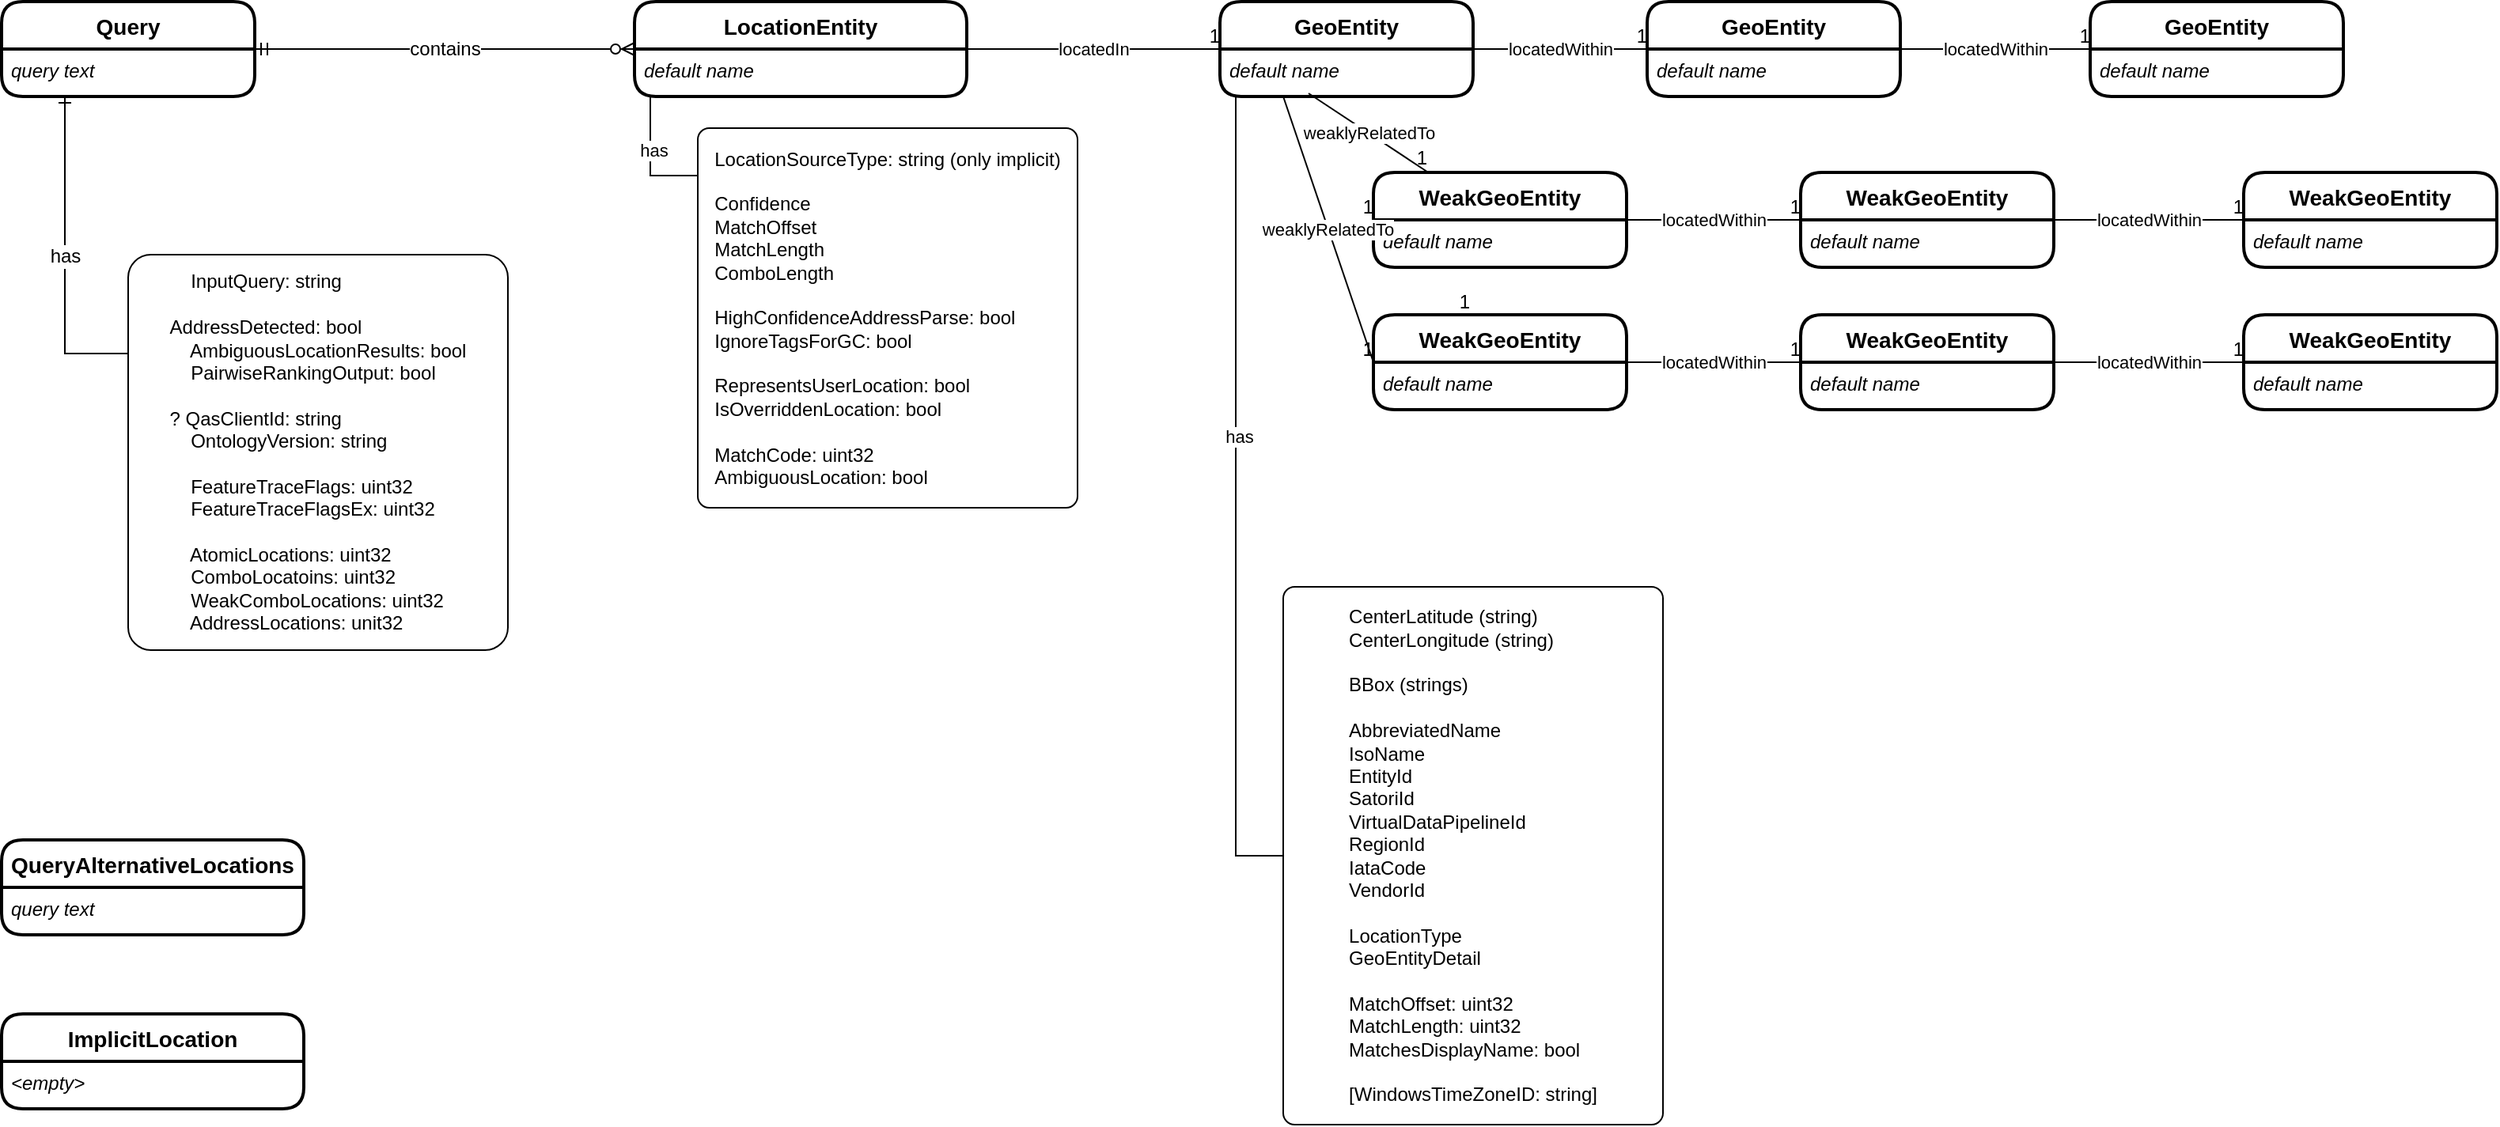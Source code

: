 <mxfile version="16.5.5" type="github">
  <diagram id="R2lEEEUBdFMjLlhIrx00" name="Page-1">
    <mxGraphModel dx="1422" dy="794" grid="1" gridSize="10" guides="1" tooltips="1" connect="1" arrows="1" fold="1" page="1" pageScale="1" pageWidth="850" pageHeight="1100" math="0" shadow="0" extFonts="Permanent Marker^https://fonts.googleapis.com/css?family=Permanent+Marker">
      <root>
        <mxCell id="0" />
        <mxCell id="1" parent="0" />
        <mxCell id="Tg9toBIDy_47bG0WhnQ1-31" value="Query" style="swimlane;childLayout=stackLayout;horizontal=1;startSize=30;horizontalStack=0;rounded=1;fontSize=14;fontStyle=1;strokeWidth=2;resizeParent=0;resizeLast=1;shadow=0;dashed=0;align=center;" vertex="1" parent="1">
          <mxGeometry x="40" y="40" width="160" height="60" as="geometry" />
        </mxCell>
        <mxCell id="Tg9toBIDy_47bG0WhnQ1-32" value="query text" style="align=left;strokeColor=none;fillColor=none;spacingLeft=4;fontSize=12;verticalAlign=top;resizable=0;rotatable=0;part=1;fontStyle=2" vertex="1" parent="Tg9toBIDy_47bG0WhnQ1-31">
          <mxGeometry y="30" width="160" height="30" as="geometry" />
        </mxCell>
        <mxCell id="Tg9toBIDy_47bG0WhnQ1-35" value="QueryAlternativeLocations" style="swimlane;childLayout=stackLayout;horizontal=1;startSize=30;horizontalStack=0;rounded=1;fontSize=14;fontStyle=1;strokeWidth=2;resizeParent=0;resizeLast=1;shadow=0;dashed=0;align=center;" vertex="1" parent="1">
          <mxGeometry x="40" y="570" width="191" height="60" as="geometry" />
        </mxCell>
        <mxCell id="Tg9toBIDy_47bG0WhnQ1-36" value="query text" style="align=left;strokeColor=none;fillColor=none;spacingLeft=4;fontSize=12;verticalAlign=top;resizable=0;rotatable=0;part=1;fontStyle=2" vertex="1" parent="Tg9toBIDy_47bG0WhnQ1-35">
          <mxGeometry y="30" width="191" height="30" as="geometry" />
        </mxCell>
        <mxCell id="Tg9toBIDy_47bG0WhnQ1-38" value="&lt;div style=&quot;text-align: left&quot;&gt;&lt;span&gt;&amp;nbsp; &amp;nbsp; InputQuery: string&lt;/span&gt;&lt;/div&gt;&lt;div style=&quot;text-align: left&quot;&gt;&lt;span&gt;&lt;br&gt;&lt;/span&gt;&lt;/div&gt;&lt;div style=&quot;text-align: left&quot;&gt;&lt;span&gt;AddressDetected: bool&lt;/span&gt;&lt;/div&gt;&lt;div style=&quot;text-align: left&quot;&gt;&lt;span&gt;&amp;nbsp; &amp;nbsp; AmbiguousLocationResults: bool&lt;/span&gt;&lt;/div&gt;&lt;div style=&quot;text-align: left&quot;&gt;&lt;span&gt;&amp;nbsp; &amp;nbsp; PairwiseRankingOutput: bool&lt;/span&gt;&lt;/div&gt;&lt;div style=&quot;text-align: left&quot;&gt;&lt;span&gt;&lt;br&gt;&lt;/span&gt;&lt;/div&gt;&lt;div style=&quot;text-align: left&quot;&gt;&lt;span&gt;? QasClientId: string&lt;/span&gt;&lt;/div&gt;&lt;div style=&quot;text-align: left&quot;&gt;&lt;span&gt;&amp;nbsp; &amp;nbsp; OntologyVersion: string&lt;br&gt;&lt;/span&gt;&lt;/div&gt;&lt;div style=&quot;text-align: left&quot;&gt;&lt;span&gt;&lt;br&gt;&lt;/span&gt;&lt;/div&gt;&lt;div style=&quot;text-align: left&quot;&gt;&lt;span&gt;&amp;nbsp; &amp;nbsp; FeatureTraceFlags: uint32&lt;/span&gt;&lt;/div&gt;&lt;div style=&quot;text-align: left&quot;&gt;&lt;span&gt;&amp;nbsp; &amp;nbsp; FeatureTraceFlagsEx: uint32&lt;/span&gt;&lt;/div&gt;&lt;div style=&quot;text-align: left&quot;&gt;&lt;span&gt;&lt;br&gt;&lt;/span&gt;&lt;/div&gt;&lt;div style=&quot;text-align: left&quot;&gt;&lt;span&gt;&amp;nbsp; &amp;nbsp; AtomicLocations: uint32&lt;/span&gt;&lt;/div&gt;&lt;div style=&quot;text-align: left&quot;&gt;&lt;span&gt;&amp;nbsp; &amp;nbsp; ComboLocatoins: uint32&lt;/span&gt;&lt;/div&gt;&lt;div style=&quot;text-align: left&quot;&gt;&lt;span&gt;&amp;nbsp; &amp;nbsp; WeakComboLocations: uint32&lt;/span&gt;&lt;/div&gt;&lt;div style=&quot;text-align: left&quot;&gt;&lt;span&gt;&amp;nbsp; &amp;nbsp; AddressLocations: unit32&lt;/span&gt;&lt;/div&gt;" style="rounded=1;arcSize=6;whiteSpace=wrap;html=1;align=center;" vertex="1" parent="1">
          <mxGeometry x="120" y="200" width="240" height="250" as="geometry" />
        </mxCell>
        <mxCell id="Tg9toBIDy_47bG0WhnQ1-42" value="has" style="edgeStyle=orthogonalEdgeStyle;fontSize=12;html=1;endArrow=ERone;endFill=1;rounded=0;entryX=0.25;entryY=1;entryDx=0;entryDy=0;exitX=0;exitY=0.25;exitDx=0;exitDy=0;" edge="1" parent="1" source="Tg9toBIDy_47bG0WhnQ1-38" target="Tg9toBIDy_47bG0WhnQ1-32">
          <mxGeometry width="100" height="100" relative="1" as="geometry">
            <mxPoint x="100" y="580" as="sourcePoint" />
            <mxPoint x="70" y="140" as="targetPoint" />
            <Array as="points">
              <mxPoint x="80" y="263" />
            </Array>
          </mxGeometry>
        </mxCell>
        <mxCell id="Tg9toBIDy_47bG0WhnQ1-46" value="contains" style="edgeStyle=entityRelationEdgeStyle;fontSize=12;html=1;endArrow=ERzeroToMany;startArrow=ERmandOne;rounded=0;" edge="1" parent="1" source="Tg9toBIDy_47bG0WhnQ1-31" target="Tg9toBIDy_47bG0WhnQ1-66">
          <mxGeometry width="100" height="100" relative="1" as="geometry">
            <mxPoint x="350" y="470" as="sourcePoint" />
            <mxPoint x="440" y="70" as="targetPoint" />
          </mxGeometry>
        </mxCell>
        <mxCell id="Tg9toBIDy_47bG0WhnQ1-48" value="&lt;div style=&quot;text-align: left&quot;&gt;LocationSourceType: string (only implicit)&lt;/div&gt;&lt;div style=&quot;text-align: left&quot;&gt;&lt;br&gt;&lt;/div&gt;&lt;div style=&quot;text-align: left&quot;&gt;&lt;div&gt;Confidence&lt;/div&gt;&lt;div&gt;MatchOffset&lt;/div&gt;&lt;div&gt;MatchLength&lt;/div&gt;&lt;div&gt;ComboLength&lt;/div&gt;&lt;div&gt;&lt;br&gt;&lt;/div&gt;&lt;div&gt;&lt;div&gt;HighConfidenceAddressParse: bool&lt;br&gt;&lt;/div&gt;&lt;div&gt;IgnoreTagsForGC: bool&lt;/div&gt;&lt;/div&gt;&lt;div&gt;&lt;br&gt;&lt;/div&gt;&lt;div&gt;&lt;div&gt;RepresentsUserLocation: bool&lt;/div&gt;&lt;div&gt;IsOverriddenLocation: bool&lt;/div&gt;&lt;/div&gt;&lt;div&gt;&lt;br&gt;&lt;/div&gt;&lt;div&gt;MatchCode: uint32&lt;/div&gt;&lt;div&gt;AmbiguousLocation: bool&lt;/div&gt;&lt;/div&gt;" style="rounded=1;arcSize=3;whiteSpace=wrap;html=1;align=center;" vertex="1" parent="1">
          <mxGeometry x="480" y="120" width="240" height="240" as="geometry" />
        </mxCell>
        <mxCell id="Tg9toBIDy_47bG0WhnQ1-53" value="locatedIn" style="endArrow=none;html=1;rounded=0;" edge="1" parent="1" source="Tg9toBIDy_47bG0WhnQ1-66" target="Tg9toBIDy_47bG0WhnQ1-62">
          <mxGeometry relative="1" as="geometry">
            <mxPoint x="680" y="70" as="sourcePoint" />
            <mxPoint x="850" y="90" as="targetPoint" />
          </mxGeometry>
        </mxCell>
        <mxCell id="Tg9toBIDy_47bG0WhnQ1-54" value="1" style="resizable=0;html=1;align=right;verticalAlign=bottom;" connectable="0" vertex="1" parent="Tg9toBIDy_47bG0WhnQ1-53">
          <mxGeometry x="1" relative="1" as="geometry" />
        </mxCell>
        <mxCell id="Tg9toBIDy_47bG0WhnQ1-56" value="locatedWithin" style="endArrow=none;html=1;rounded=0;" edge="1" parent="1" source="Tg9toBIDy_47bG0WhnQ1-62" target="Tg9toBIDy_47bG0WhnQ1-64">
          <mxGeometry relative="1" as="geometry">
            <mxPoint x="690" y="80" as="sourcePoint" />
            <mxPoint x="820" y="80" as="targetPoint" />
          </mxGeometry>
        </mxCell>
        <mxCell id="Tg9toBIDy_47bG0WhnQ1-57" value="1" style="resizable=0;html=1;align=right;verticalAlign=bottom;" connectable="0" vertex="1" parent="Tg9toBIDy_47bG0WhnQ1-56">
          <mxGeometry x="1" relative="1" as="geometry" />
        </mxCell>
        <mxCell id="Tg9toBIDy_47bG0WhnQ1-58" value="locatedWithin" style="endArrow=none;html=1;rounded=0;" edge="1" parent="1" source="Tg9toBIDy_47bG0WhnQ1-64" target="Tg9toBIDy_47bG0WhnQ1-68">
          <mxGeometry relative="1" as="geometry">
            <mxPoint x="1430" y="69.5" as="sourcePoint" />
            <mxPoint x="1350" y="70" as="targetPoint" />
          </mxGeometry>
        </mxCell>
        <mxCell id="Tg9toBIDy_47bG0WhnQ1-59" value="1" style="resizable=0;html=1;align=right;verticalAlign=bottom;" connectable="0" vertex="1" parent="Tg9toBIDy_47bG0WhnQ1-58">
          <mxGeometry x="1" relative="1" as="geometry" />
        </mxCell>
        <mxCell id="Tg9toBIDy_47bG0WhnQ1-60" value="" style="endArrow=none;html=1;rounded=0;edgeStyle=elbowEdgeStyle;" edge="1" parent="1" source="Tg9toBIDy_47bG0WhnQ1-67" target="Tg9toBIDy_47bG0WhnQ1-48">
          <mxGeometry relative="1" as="geometry">
            <mxPoint x="450" y="85" as="sourcePoint" />
            <mxPoint x="430" y="330" as="targetPoint" />
            <Array as="points">
              <mxPoint x="450" y="150" />
            </Array>
          </mxGeometry>
        </mxCell>
        <mxCell id="Tg9toBIDy_47bG0WhnQ1-61" value="has" style="edgeLabel;html=1;align=center;verticalAlign=middle;resizable=0;points=[];" vertex="1" connectable="0" parent="Tg9toBIDy_47bG0WhnQ1-60">
          <mxGeometry x="-0.158" y="2" relative="1" as="geometry">
            <mxPoint as="offset" />
          </mxGeometry>
        </mxCell>
        <mxCell id="Tg9toBIDy_47bG0WhnQ1-62" value="GeoEntity" style="swimlane;childLayout=stackLayout;horizontal=1;startSize=30;horizontalStack=0;rounded=1;fontSize=14;fontStyle=1;strokeWidth=2;resizeParent=0;resizeLast=1;shadow=0;dashed=0;align=center;" vertex="1" parent="1">
          <mxGeometry x="810" y="40" width="160" height="60" as="geometry" />
        </mxCell>
        <mxCell id="Tg9toBIDy_47bG0WhnQ1-63" value="default name" style="align=left;strokeColor=none;fillColor=none;spacingLeft=4;fontSize=12;verticalAlign=top;resizable=0;rotatable=0;part=1;fontStyle=2" vertex="1" parent="Tg9toBIDy_47bG0WhnQ1-62">
          <mxGeometry y="30" width="160" height="30" as="geometry" />
        </mxCell>
        <mxCell id="Tg9toBIDy_47bG0WhnQ1-64" value="GeoEntity" style="swimlane;childLayout=stackLayout;horizontal=1;startSize=30;horizontalStack=0;rounded=1;fontSize=14;fontStyle=1;strokeWidth=2;resizeParent=0;resizeLast=1;shadow=0;dashed=0;align=center;" vertex="1" parent="1">
          <mxGeometry x="1080" y="40" width="160" height="60" as="geometry" />
        </mxCell>
        <mxCell id="Tg9toBIDy_47bG0WhnQ1-65" value="default name" style="align=left;strokeColor=none;fillColor=none;spacingLeft=4;fontSize=12;verticalAlign=top;resizable=0;rotatable=0;part=1;fontStyle=2" vertex="1" parent="Tg9toBIDy_47bG0WhnQ1-64">
          <mxGeometry y="30" width="160" height="30" as="geometry" />
        </mxCell>
        <mxCell id="Tg9toBIDy_47bG0WhnQ1-66" value="LocationEntity" style="swimlane;childLayout=stackLayout;horizontal=1;startSize=30;horizontalStack=0;rounded=1;fontSize=14;fontStyle=1;strokeWidth=2;resizeParent=0;resizeLast=1;shadow=0;dashed=0;align=center;" vertex="1" parent="1">
          <mxGeometry x="440" y="40" width="210" height="60" as="geometry" />
        </mxCell>
        <mxCell id="Tg9toBIDy_47bG0WhnQ1-67" value="default name" style="align=left;strokeColor=none;fillColor=none;spacingLeft=4;fontSize=12;verticalAlign=top;resizable=0;rotatable=0;part=1;fontStyle=2" vertex="1" parent="Tg9toBIDy_47bG0WhnQ1-66">
          <mxGeometry y="30" width="210" height="30" as="geometry" />
        </mxCell>
        <mxCell id="Tg9toBIDy_47bG0WhnQ1-68" value="GeoEntity" style="swimlane;childLayout=stackLayout;horizontal=1;startSize=30;horizontalStack=0;rounded=1;fontSize=14;fontStyle=1;strokeWidth=2;resizeParent=0;resizeLast=1;shadow=0;dashed=0;align=center;" vertex="1" parent="1">
          <mxGeometry x="1360" y="40" width="160" height="60" as="geometry" />
        </mxCell>
        <mxCell id="Tg9toBIDy_47bG0WhnQ1-69" value="default name" style="align=left;strokeColor=none;fillColor=none;spacingLeft=4;fontSize=12;verticalAlign=top;resizable=0;rotatable=0;part=1;fontStyle=2" vertex="1" parent="Tg9toBIDy_47bG0WhnQ1-68">
          <mxGeometry y="30" width="160" height="30" as="geometry" />
        </mxCell>
        <mxCell id="Tg9toBIDy_47bG0WhnQ1-70" value="1" style="resizable=0;html=1;align=right;verticalAlign=bottom;" connectable="0" vertex="1" parent="1">
          <mxGeometry x="907" y="178" as="geometry" />
        </mxCell>
        <mxCell id="Tg9toBIDy_47bG0WhnQ1-71" value="locatedWithin" style="endArrow=none;html=1;rounded=0;" edge="1" parent="1" source="Tg9toBIDy_47bG0WhnQ1-75" target="Tg9toBIDy_47bG0WhnQ1-77">
          <mxGeometry relative="1" as="geometry">
            <mxPoint x="787" y="188" as="sourcePoint" />
            <mxPoint x="917" y="188" as="targetPoint" />
          </mxGeometry>
        </mxCell>
        <mxCell id="Tg9toBIDy_47bG0WhnQ1-72" value="1" style="resizable=0;html=1;align=right;verticalAlign=bottom;" connectable="0" vertex="1" parent="Tg9toBIDy_47bG0WhnQ1-71">
          <mxGeometry x="1" relative="1" as="geometry" />
        </mxCell>
        <mxCell id="Tg9toBIDy_47bG0WhnQ1-73" value="locatedWithin" style="endArrow=none;html=1;rounded=0;" edge="1" parent="1" source="Tg9toBIDy_47bG0WhnQ1-77" target="Tg9toBIDy_47bG0WhnQ1-79">
          <mxGeometry relative="1" as="geometry">
            <mxPoint x="1527" y="177.5" as="sourcePoint" />
            <mxPoint x="1447" y="178" as="targetPoint" />
          </mxGeometry>
        </mxCell>
        <mxCell id="Tg9toBIDy_47bG0WhnQ1-74" value="1" style="resizable=0;html=1;align=right;verticalAlign=bottom;" connectable="0" vertex="1" parent="Tg9toBIDy_47bG0WhnQ1-73">
          <mxGeometry x="1" relative="1" as="geometry" />
        </mxCell>
        <mxCell id="Tg9toBIDy_47bG0WhnQ1-75" value="WeakGeoEntity" style="swimlane;childLayout=stackLayout;horizontal=1;startSize=30;horizontalStack=0;rounded=1;fontSize=14;fontStyle=1;strokeWidth=2;resizeParent=0;resizeLast=1;shadow=0;dashed=0;align=center;" vertex="1" parent="1">
          <mxGeometry x="907" y="148" width="160" height="60" as="geometry" />
        </mxCell>
        <mxCell id="Tg9toBIDy_47bG0WhnQ1-76" value="default name" style="align=left;strokeColor=none;fillColor=none;spacingLeft=4;fontSize=12;verticalAlign=top;resizable=0;rotatable=0;part=1;fontStyle=2" vertex="1" parent="Tg9toBIDy_47bG0WhnQ1-75">
          <mxGeometry y="30" width="160" height="30" as="geometry" />
        </mxCell>
        <mxCell id="Tg9toBIDy_47bG0WhnQ1-77" value="WeakGeoEntity" style="swimlane;childLayout=stackLayout;horizontal=1;startSize=30;horizontalStack=0;rounded=1;fontSize=14;fontStyle=1;strokeWidth=2;resizeParent=0;resizeLast=1;shadow=0;dashed=0;align=center;" vertex="1" parent="1">
          <mxGeometry x="1177" y="148" width="160" height="60" as="geometry" />
        </mxCell>
        <mxCell id="Tg9toBIDy_47bG0WhnQ1-78" value="default name" style="align=left;strokeColor=none;fillColor=none;spacingLeft=4;fontSize=12;verticalAlign=top;resizable=0;rotatable=0;part=1;fontStyle=2" vertex="1" parent="Tg9toBIDy_47bG0WhnQ1-77">
          <mxGeometry y="30" width="160" height="30" as="geometry" />
        </mxCell>
        <mxCell id="Tg9toBIDy_47bG0WhnQ1-79" value="WeakGeoEntity" style="swimlane;childLayout=stackLayout;horizontal=1;startSize=30;horizontalStack=0;rounded=1;fontSize=14;fontStyle=1;strokeWidth=2;resizeParent=0;resizeLast=1;shadow=0;dashed=0;align=center;" vertex="1" parent="1">
          <mxGeometry x="1457" y="148" width="160" height="60" as="geometry" />
        </mxCell>
        <mxCell id="Tg9toBIDy_47bG0WhnQ1-80" value="default name" style="align=left;strokeColor=none;fillColor=none;spacingLeft=4;fontSize=12;verticalAlign=top;resizable=0;rotatable=0;part=1;fontStyle=2" vertex="1" parent="Tg9toBIDy_47bG0WhnQ1-79">
          <mxGeometry y="30" width="160" height="30" as="geometry" />
        </mxCell>
        <mxCell id="Tg9toBIDy_47bG0WhnQ1-81" value="weaklyRelatedTo" style="endArrow=none;html=1;rounded=0;exitX=0.35;exitY=0.933;exitDx=0;exitDy=0;exitPerimeter=0;" edge="1" parent="1" source="Tg9toBIDy_47bG0WhnQ1-63" target="Tg9toBIDy_47bG0WhnQ1-75">
          <mxGeometry relative="1" as="geometry">
            <mxPoint x="980" y="80" as="sourcePoint" />
            <mxPoint x="1090" y="80" as="targetPoint" />
          </mxGeometry>
        </mxCell>
        <mxCell id="Tg9toBIDy_47bG0WhnQ1-82" value="1" style="resizable=0;html=1;align=right;verticalAlign=bottom;" connectable="0" vertex="1" parent="Tg9toBIDy_47bG0WhnQ1-81">
          <mxGeometry x="1" relative="1" as="geometry" />
        </mxCell>
        <mxCell id="Tg9toBIDy_47bG0WhnQ1-83" value="&lt;div style=&quot;text-align: left&quot;&gt;CenterLatitude (string)&lt;/div&gt;&lt;div style=&quot;text-align: left&quot;&gt;CenterLongitude (string)&lt;/div&gt;&lt;div style=&quot;text-align: left&quot;&gt;&lt;br&gt;&lt;/div&gt;&lt;div style=&quot;text-align: left&quot;&gt;BBox (strings)&lt;/div&gt;&lt;div style=&quot;text-align: left&quot;&gt;&lt;br&gt;&lt;/div&gt;&lt;div style=&quot;text-align: left&quot;&gt;AbbreviatedName&lt;/div&gt;&lt;div style=&quot;text-align: left&quot;&gt;IsoName&lt;/div&gt;&lt;div style=&quot;text-align: left&quot;&gt;EntityId&lt;/div&gt;&lt;div style=&quot;text-align: left&quot;&gt;SatoriId&lt;/div&gt;&lt;div style=&quot;text-align: left&quot;&gt;VirtualDataPipelineId&lt;br&gt;&lt;/div&gt;&lt;div style=&quot;text-align: left&quot;&gt;RegionId&lt;/div&gt;&lt;div style=&quot;text-align: left&quot;&gt;IataCode&lt;/div&gt;&lt;div style=&quot;text-align: left&quot;&gt;VendorId&lt;/div&gt;&lt;div style=&quot;text-align: left&quot;&gt;&lt;br&gt;&lt;/div&gt;&lt;div style=&quot;text-align: left&quot;&gt;LocationType&lt;/div&gt;&lt;div style=&quot;text-align: left&quot;&gt;GeoEntityDetail&lt;/div&gt;&lt;div style=&quot;text-align: left&quot;&gt;&lt;br&gt;&lt;/div&gt;&lt;div style=&quot;text-align: left&quot;&gt;MatchOffset: uint32&lt;/div&gt;&lt;div style=&quot;text-align: left&quot;&gt;MatchLength: uint32&lt;/div&gt;&lt;div style=&quot;text-align: left&quot;&gt;MatchesDisplayName: bool&lt;/div&gt;&lt;div style=&quot;text-align: left&quot;&gt;&lt;br&gt;&lt;/div&gt;&lt;div style=&quot;text-align: left&quot;&gt;[WindowsTimeZoneID: string]&lt;/div&gt;" style="rounded=1;arcSize=3;whiteSpace=wrap;html=1;align=center;" vertex="1" parent="1">
          <mxGeometry x="850" y="410" width="240" height="340" as="geometry" />
        </mxCell>
        <mxCell id="Tg9toBIDy_47bG0WhnQ1-84" value="ImplicitLocation" style="swimlane;childLayout=stackLayout;horizontal=1;startSize=30;horizontalStack=0;rounded=1;fontSize=14;fontStyle=1;strokeWidth=2;resizeParent=0;resizeLast=1;shadow=0;dashed=0;align=center;" vertex="1" parent="1">
          <mxGeometry x="40" y="680" width="191" height="60" as="geometry" />
        </mxCell>
        <mxCell id="Tg9toBIDy_47bG0WhnQ1-85" value="&lt;empty&gt;" style="align=left;strokeColor=none;fillColor=none;spacingLeft=4;fontSize=12;verticalAlign=top;resizable=0;rotatable=0;part=1;fontStyle=2" vertex="1" parent="Tg9toBIDy_47bG0WhnQ1-84">
          <mxGeometry y="30" width="191" height="30" as="geometry" />
        </mxCell>
        <mxCell id="Tg9toBIDy_47bG0WhnQ1-86" value="" style="endArrow=none;html=1;rounded=0;edgeStyle=elbowEdgeStyle;" edge="1" parent="1" source="Tg9toBIDy_47bG0WhnQ1-63" target="Tg9toBIDy_47bG0WhnQ1-83">
          <mxGeometry relative="1" as="geometry">
            <mxPoint x="460" y="110" as="sourcePoint" />
            <mxPoint x="490" y="160" as="targetPoint" />
            <Array as="points">
              <mxPoint x="820" y="340" />
            </Array>
          </mxGeometry>
        </mxCell>
        <mxCell id="Tg9toBIDy_47bG0WhnQ1-87" value="has" style="edgeLabel;html=1;align=center;verticalAlign=middle;resizable=0;points=[];" vertex="1" connectable="0" parent="Tg9toBIDy_47bG0WhnQ1-86">
          <mxGeometry x="-0.158" y="2" relative="1" as="geometry">
            <mxPoint as="offset" />
          </mxGeometry>
        </mxCell>
        <mxCell id="Tg9toBIDy_47bG0WhnQ1-88" value="1" style="resizable=0;html=1;align=right;verticalAlign=bottom;" connectable="0" vertex="1" parent="1">
          <mxGeometry x="907" y="268" as="geometry" />
        </mxCell>
        <mxCell id="Tg9toBIDy_47bG0WhnQ1-89" value="locatedWithin" style="endArrow=none;html=1;rounded=0;" edge="1" parent="1" source="Tg9toBIDy_47bG0WhnQ1-93" target="Tg9toBIDy_47bG0WhnQ1-95">
          <mxGeometry relative="1" as="geometry">
            <mxPoint x="787" y="278" as="sourcePoint" />
            <mxPoint x="917" y="278" as="targetPoint" />
          </mxGeometry>
        </mxCell>
        <mxCell id="Tg9toBIDy_47bG0WhnQ1-90" value="1" style="resizable=0;html=1;align=right;verticalAlign=bottom;" connectable="0" vertex="1" parent="Tg9toBIDy_47bG0WhnQ1-89">
          <mxGeometry x="1" relative="1" as="geometry" />
        </mxCell>
        <mxCell id="Tg9toBIDy_47bG0WhnQ1-91" value="locatedWithin" style="endArrow=none;html=1;rounded=0;" edge="1" parent="1" source="Tg9toBIDy_47bG0WhnQ1-95" target="Tg9toBIDy_47bG0WhnQ1-97">
          <mxGeometry relative="1" as="geometry">
            <mxPoint x="1527" y="267.5" as="sourcePoint" />
            <mxPoint x="1447" y="268" as="targetPoint" />
          </mxGeometry>
        </mxCell>
        <mxCell id="Tg9toBIDy_47bG0WhnQ1-92" value="1" style="resizable=0;html=1;align=right;verticalAlign=bottom;" connectable="0" vertex="1" parent="Tg9toBIDy_47bG0WhnQ1-91">
          <mxGeometry x="1" relative="1" as="geometry" />
        </mxCell>
        <mxCell id="Tg9toBIDy_47bG0WhnQ1-93" value="WeakGeoEntity" style="swimlane;childLayout=stackLayout;horizontal=1;startSize=30;horizontalStack=0;rounded=1;fontSize=14;fontStyle=1;strokeWidth=2;resizeParent=0;resizeLast=1;shadow=0;dashed=0;align=center;" vertex="1" parent="1">
          <mxGeometry x="907" y="238" width="160" height="60" as="geometry" />
        </mxCell>
        <mxCell id="Tg9toBIDy_47bG0WhnQ1-94" value="default name" style="align=left;strokeColor=none;fillColor=none;spacingLeft=4;fontSize=12;verticalAlign=top;resizable=0;rotatable=0;part=1;fontStyle=2" vertex="1" parent="Tg9toBIDy_47bG0WhnQ1-93">
          <mxGeometry y="30" width="160" height="30" as="geometry" />
        </mxCell>
        <mxCell id="Tg9toBIDy_47bG0WhnQ1-95" value="WeakGeoEntity" style="swimlane;childLayout=stackLayout;horizontal=1;startSize=30;horizontalStack=0;rounded=1;fontSize=14;fontStyle=1;strokeWidth=2;resizeParent=0;resizeLast=1;shadow=0;dashed=0;align=center;" vertex="1" parent="1">
          <mxGeometry x="1177" y="238" width="160" height="60" as="geometry" />
        </mxCell>
        <mxCell id="Tg9toBIDy_47bG0WhnQ1-96" value="default name" style="align=left;strokeColor=none;fillColor=none;spacingLeft=4;fontSize=12;verticalAlign=top;resizable=0;rotatable=0;part=1;fontStyle=2" vertex="1" parent="Tg9toBIDy_47bG0WhnQ1-95">
          <mxGeometry y="30" width="160" height="30" as="geometry" />
        </mxCell>
        <mxCell id="Tg9toBIDy_47bG0WhnQ1-97" value="WeakGeoEntity" style="swimlane;childLayout=stackLayout;horizontal=1;startSize=30;horizontalStack=0;rounded=1;fontSize=14;fontStyle=1;strokeWidth=2;resizeParent=0;resizeLast=1;shadow=0;dashed=0;align=center;" vertex="1" parent="1">
          <mxGeometry x="1457" y="238" width="160" height="60" as="geometry" />
        </mxCell>
        <mxCell id="Tg9toBIDy_47bG0WhnQ1-98" value="default name" style="align=left;strokeColor=none;fillColor=none;spacingLeft=4;fontSize=12;verticalAlign=top;resizable=0;rotatable=0;part=1;fontStyle=2" vertex="1" parent="Tg9toBIDy_47bG0WhnQ1-97">
          <mxGeometry y="30" width="160" height="30" as="geometry" />
        </mxCell>
        <mxCell id="Tg9toBIDy_47bG0WhnQ1-99" value="1" style="resizable=0;html=1;align=right;verticalAlign=bottom;" connectable="0" vertex="1" parent="1">
          <mxGeometry x="968.766" y="238.044" as="geometry" />
        </mxCell>
        <mxCell id="Tg9toBIDy_47bG0WhnQ1-100" value="weaklyRelatedTo" style="endArrow=none;html=1;rounded=0;exitX=0.25;exitY=1;exitDx=0;exitDy=0;entryX=0;entryY=0;entryDx=0;entryDy=0;" edge="1" parent="1" source="Tg9toBIDy_47bG0WhnQ1-63" target="Tg9toBIDy_47bG0WhnQ1-94">
          <mxGeometry relative="1" as="geometry">
            <mxPoint x="876" y="107.99" as="sourcePoint" />
            <mxPoint x="890" y="217.5" as="targetPoint" />
          </mxGeometry>
        </mxCell>
        <mxCell id="Tg9toBIDy_47bG0WhnQ1-101" value="1" style="resizable=0;html=1;align=right;verticalAlign=bottom;" connectable="0" vertex="1" parent="Tg9toBIDy_47bG0WhnQ1-100">
          <mxGeometry x="1" relative="1" as="geometry" />
        </mxCell>
      </root>
    </mxGraphModel>
  </diagram>
</mxfile>
